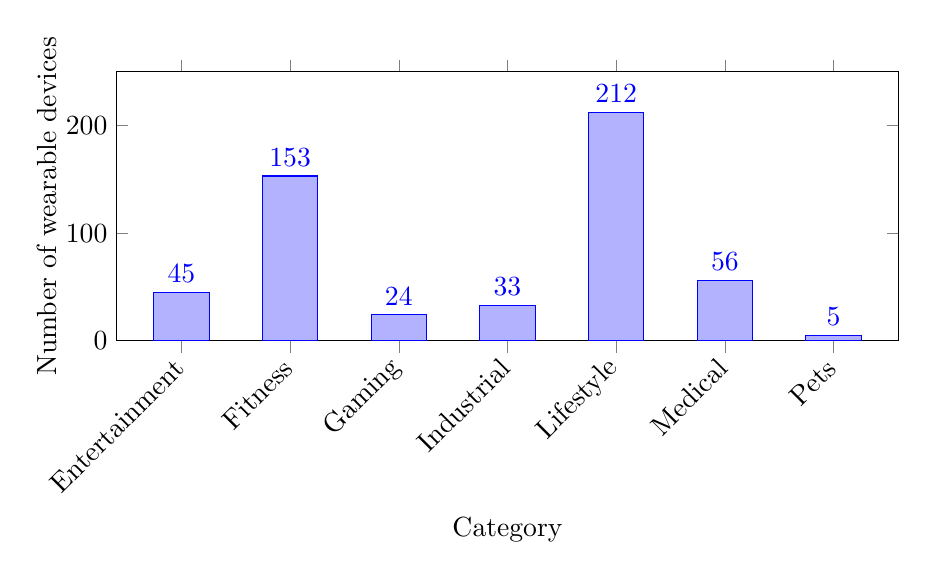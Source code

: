 \begin{tikzpicture}
    \begin{axis}[
        height=5cm,
        width=0.95\textwidth,
        xlabel={Category},
        xticklabel style={rotate=45, anchor=east, yshift=-0.5ex},
        ylabel={Number of wearable devices},
        yticklabel style={align=right,inner sep=0pt,xshift=-0.3em},
        nodes near coords align={vertical},
        nodes near coords,
        xtick=data,
        symbolic x coords={Entertainment,Fitness,Gaming,Industrial,Lifestyle,Medical,Pets},
        ybar,
        ymax=250,
        ymin=0,
        bar width=20pt,
        ]
        \addplot coordinates {(Entertainment,45) (Fitness,153) (Gaming,24) (Industrial,33) (Lifestyle,212) (Medical,56) (Pets,5)};
    \end{axis}
\end{tikzpicture}
